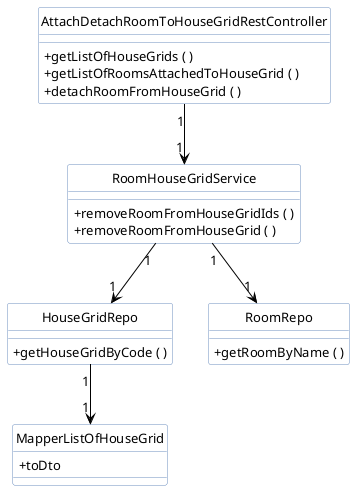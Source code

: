 @startuml

skinparam class {
    HeaderBackgroundColor #DAE8FC
	BackgroundColor White
	ArrowColor black
	BorderColor 6C8EBF
	FontSize 15
	headerFontColor 6C8EBF
	style Frame
	FontName Arial Rounded MT Bold

	}
hide circle

skinparam classAttributeIconSize 0

skinparam classAttributeFontSize 13

skinparam shadowing false

skinparam defaultFontName Segoe UI
class AttachDetachRoomToHouseGridRestController
class HouseGridRepo
class RoomRepo
class RoomHouseGridService
class MapperListOfHouseGrid


AttachDetachRoomToHouseGridRestController "1" --> "1" RoomHouseGridService
RoomHouseGridService "1" --> "1" HouseGridRepo
RoomHouseGridService "1" --> "1" RoomRepo
HouseGridRepo "1" --> "1" MapperListOfHouseGrid

AttachDetachRoomToHouseGridRestController : + getListOfHouseGrids ( )
AttachDetachRoomToHouseGridRestController : + getListOfRoomsAttachedToHouseGrid ( )
AttachDetachRoomToHouseGridRestController : + detachRoomFromHouseGrid ( )

MapperListOfHouseGrid : + toDto

RoomRepo : + getRoomByName ( )

HouseGridRepo : + getHouseGridByCode ( )

RoomHouseGridService : + removeRoomFromHouseGridIds ( )
RoomHouseGridService : + removeRoomFromHouseGrid ( )

@enduml